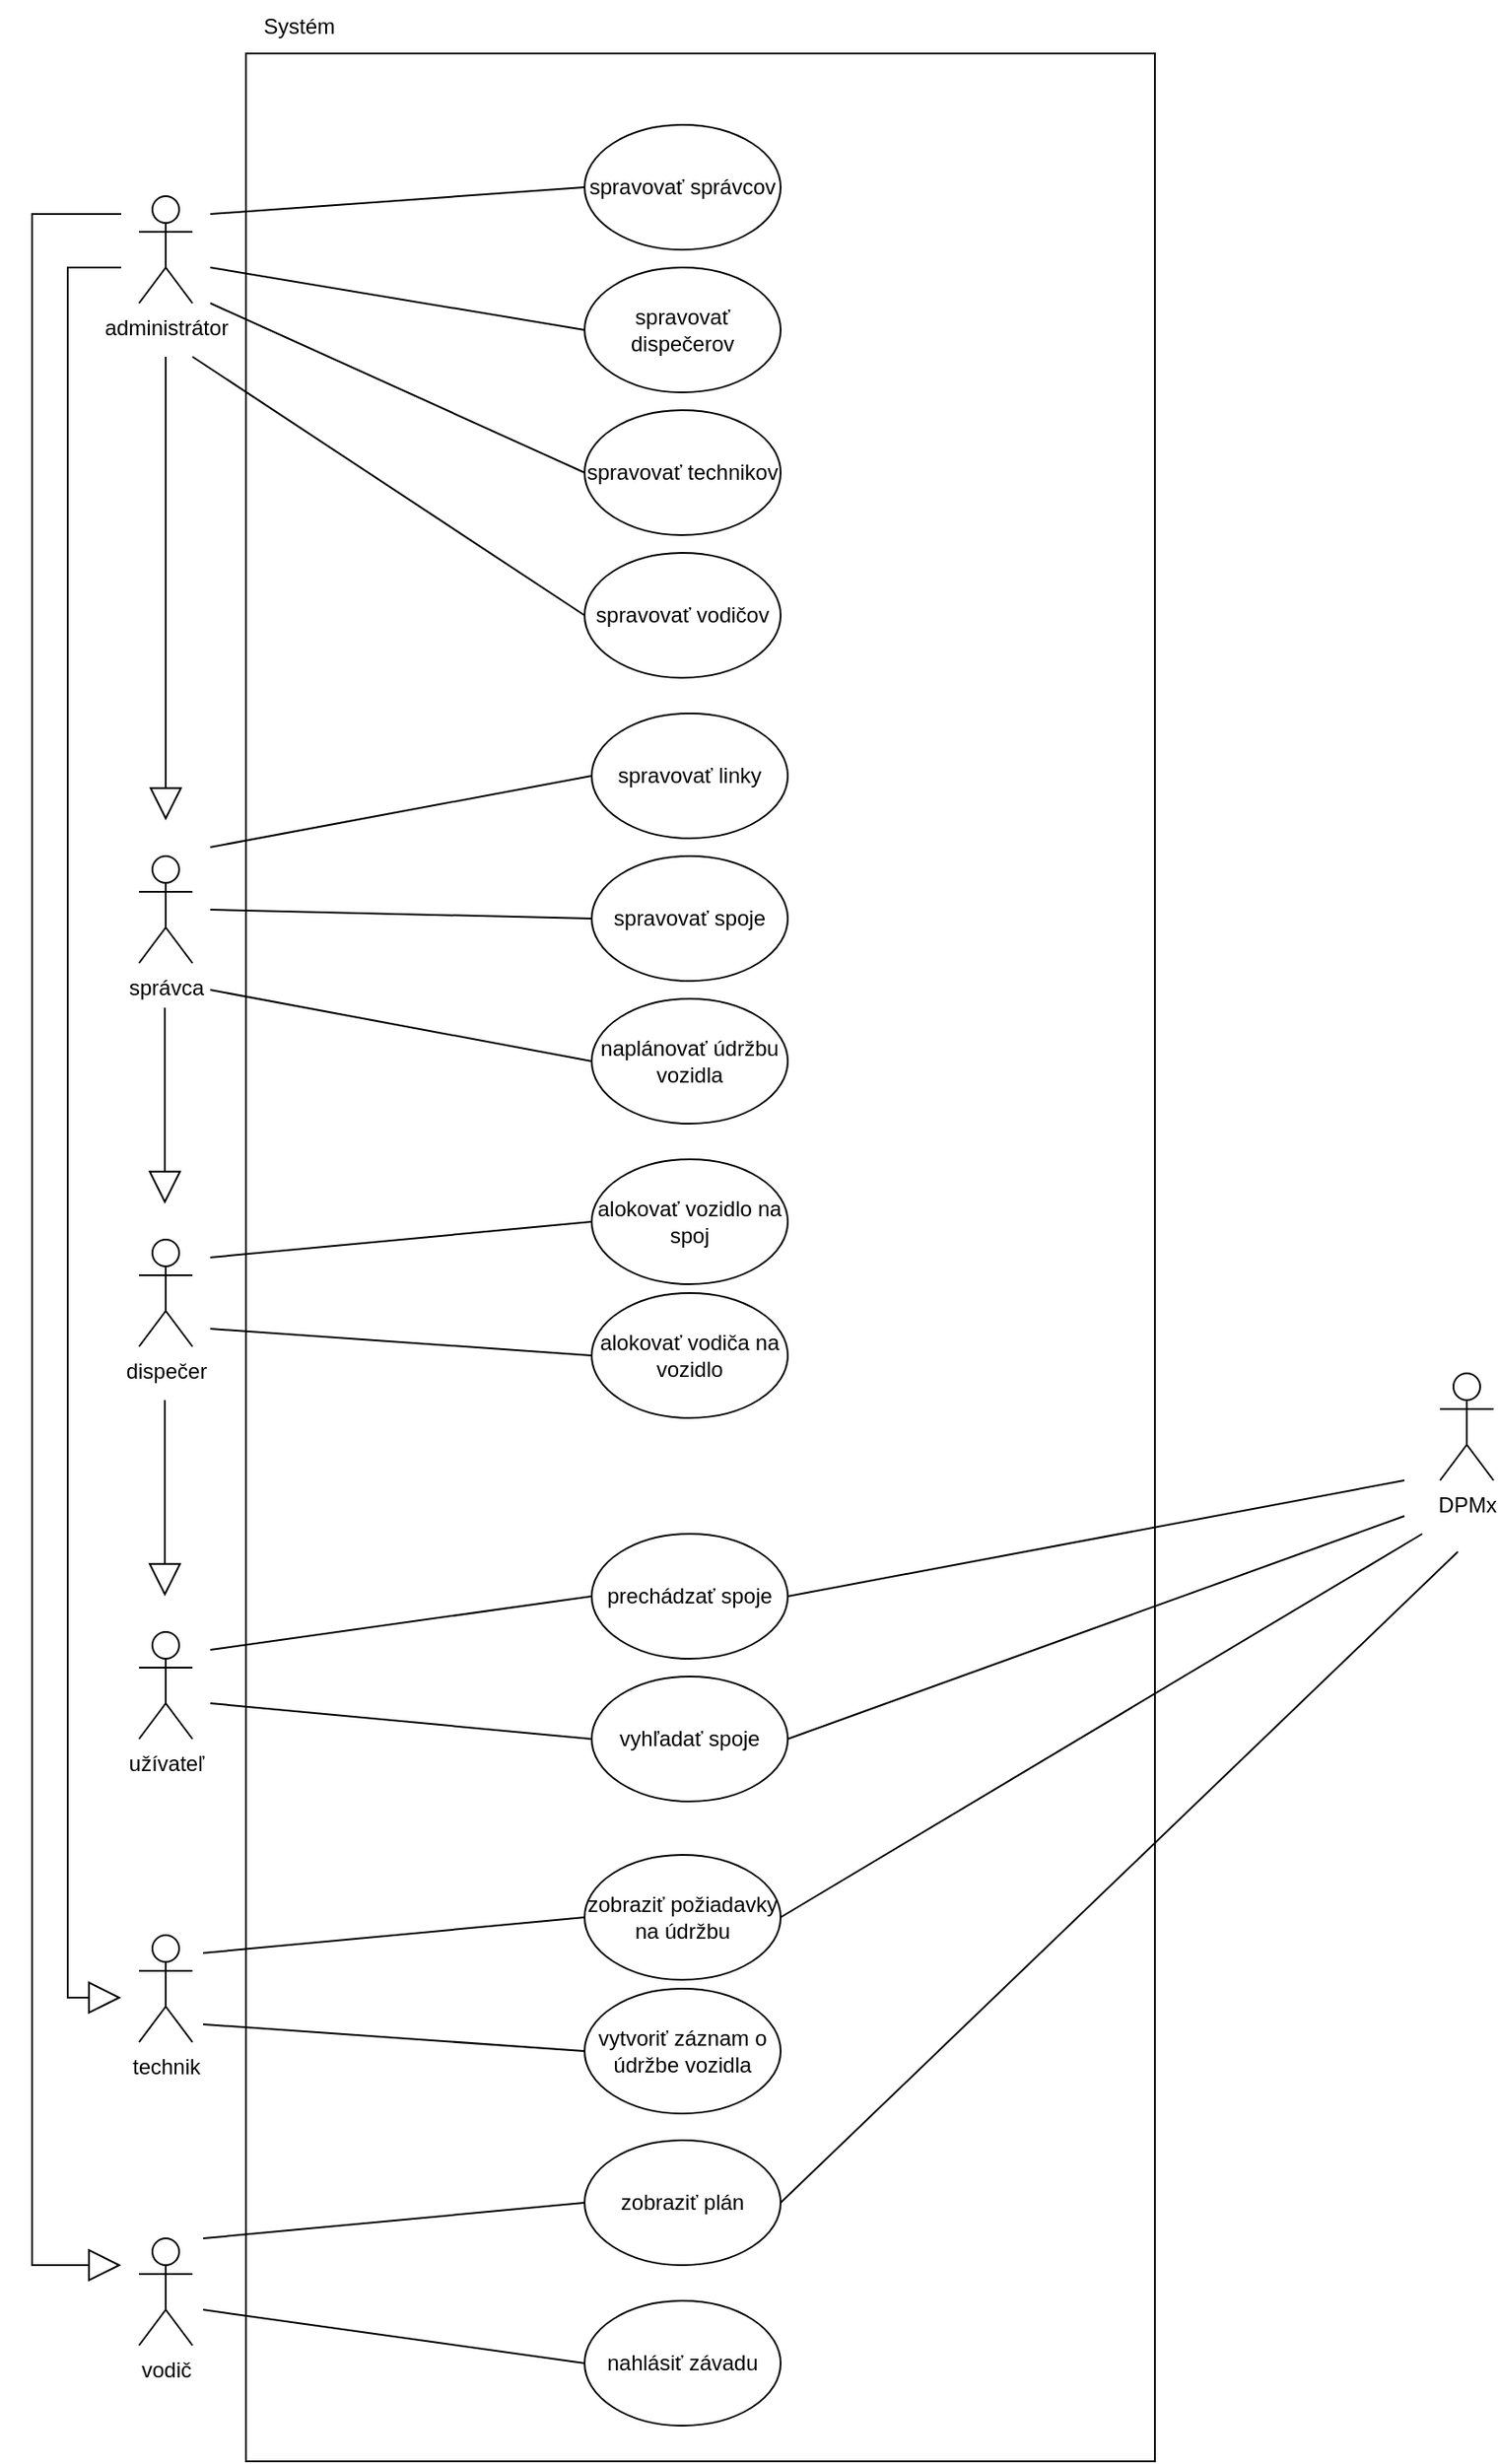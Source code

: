 <mxfile>
    <diagram name="Page-1" id="1_foZ0xkldyjTPUXXWE4">
        <mxGraphModel dx="1258" dy="761" grid="1" gridSize="10" guides="1" tooltips="1" connect="1" arrows="1" fold="1" page="1" pageScale="1" pageWidth="827" pageHeight="1169" math="0" shadow="0">
            <root>
                <mxCell id="0"/>
                <mxCell id="1" parent="0"/>
                <mxCell id="3" value="" style="rounded=0;whiteSpace=wrap;html=1;fillColor=none;" vertex="1" parent="1">
                    <mxGeometry x="180" y="40" width="510" height="1350" as="geometry"/>
                </mxCell>
                <mxCell id="3s8u-dizyzoYwLOCTqaG-1" value="užívateľ" style="shape=umlActor;verticalLabelPosition=bottom;verticalAlign=top;html=1;outlineConnect=0;" parent="1" vertex="1">
                    <mxGeometry x="120" y="925" width="30" height="60" as="geometry"/>
                </mxCell>
                <mxCell id="3s8u-dizyzoYwLOCTqaG-2" value="prechádzať spoje" style="ellipse;whiteSpace=wrap;html=1;" parent="1" vertex="1">
                    <mxGeometry x="374" y="870" width="110" height="70" as="geometry"/>
                </mxCell>
                <mxCell id="3s8u-dizyzoYwLOCTqaG-3" value="vyhľadať spoje" style="ellipse;whiteSpace=wrap;html=1;" parent="1" vertex="1">
                    <mxGeometry x="374" y="950" width="110" height="70" as="geometry"/>
                </mxCell>
                <mxCell id="3s8u-dizyzoYwLOCTqaG-4" value="" style="endArrow=none;html=1;rounded=0;entryX=0;entryY=0.5;entryDx=0;entryDy=0;" parent="1" target="3s8u-dizyzoYwLOCTqaG-2" edge="1">
                    <mxGeometry width="50" height="50" relative="1" as="geometry">
                        <mxPoint x="160" y="935" as="sourcePoint"/>
                        <mxPoint x="190" y="895" as="targetPoint"/>
                    </mxGeometry>
                </mxCell>
                <mxCell id="3s8u-dizyzoYwLOCTqaG-5" value="" style="endArrow=none;html=1;rounded=0;entryX=0;entryY=0.5;entryDx=0;entryDy=0;" parent="1" target="3s8u-dizyzoYwLOCTqaG-3" edge="1">
                    <mxGeometry width="50" height="50" relative="1" as="geometry">
                        <mxPoint x="160" y="965" as="sourcePoint"/>
                        <mxPoint x="200" y="1025" as="targetPoint"/>
                    </mxGeometry>
                </mxCell>
                <mxCell id="3s8u-dizyzoYwLOCTqaG-6" value="vodič" style="shape=umlActor;verticalLabelPosition=bottom;verticalAlign=top;html=1;outlineConnect=0;" parent="1" vertex="1">
                    <mxGeometry x="120" y="1265" width="30" height="60" as="geometry"/>
                </mxCell>
                <mxCell id="3s8u-dizyzoYwLOCTqaG-7" value="zobraziť plán" style="ellipse;whiteSpace=wrap;html=1;" parent="1" vertex="1">
                    <mxGeometry x="370" y="1210" width="110" height="70" as="geometry"/>
                </mxCell>
                <mxCell id="3s8u-dizyzoYwLOCTqaG-8" value="nahlásiť závadu" style="ellipse;whiteSpace=wrap;html=1;" parent="1" vertex="1">
                    <mxGeometry x="370" y="1300" width="110" height="70" as="geometry"/>
                </mxCell>
                <mxCell id="3s8u-dizyzoYwLOCTqaG-9" value="" style="endArrow=none;html=1;rounded=0;entryX=0;entryY=0.5;entryDx=0;entryDy=0;" parent="1" target="3s8u-dizyzoYwLOCTqaG-7" edge="1">
                    <mxGeometry width="50" height="50" relative="1" as="geometry">
                        <mxPoint x="156" y="1265" as="sourcePoint"/>
                        <mxPoint x="166" y="1205" as="targetPoint"/>
                    </mxGeometry>
                </mxCell>
                <mxCell id="3s8u-dizyzoYwLOCTqaG-10" value="" style="endArrow=none;html=1;rounded=0;entryX=0;entryY=0.5;entryDx=0;entryDy=0;" parent="1" target="3s8u-dizyzoYwLOCTqaG-8" edge="1">
                    <mxGeometry width="50" height="50" relative="1" as="geometry">
                        <mxPoint x="156" y="1305" as="sourcePoint"/>
                        <mxPoint x="196" y="1345" as="targetPoint"/>
                    </mxGeometry>
                </mxCell>
                <mxCell id="3s8u-dizyzoYwLOCTqaG-11" value="dispečer" style="shape=umlActor;verticalLabelPosition=bottom;verticalAlign=top;html=1;outlineConnect=0;" parent="1" vertex="1">
                    <mxGeometry x="120" y="705" width="30" height="60" as="geometry"/>
                </mxCell>
                <mxCell id="3s8u-dizyzoYwLOCTqaG-12" value="alokovať vozidlo na spoj" style="ellipse;whiteSpace=wrap;html=1;" parent="1" vertex="1">
                    <mxGeometry x="374" y="660" width="110" height="70" as="geometry"/>
                </mxCell>
                <mxCell id="3s8u-dizyzoYwLOCTqaG-13" value="alokovať vodiča na vozidlo" style="ellipse;whiteSpace=wrap;html=1;" parent="1" vertex="1">
                    <mxGeometry x="374" y="735" width="110" height="70" as="geometry"/>
                </mxCell>
                <mxCell id="3s8u-dizyzoYwLOCTqaG-16" value="" style="endArrow=block;endSize=16;endFill=0;html=1;rounded=0;" parent="1" edge="1">
                    <mxGeometry width="160" relative="1" as="geometry">
                        <mxPoint x="134.5" y="795" as="sourcePoint"/>
                        <mxPoint x="134.5" y="905" as="targetPoint"/>
                    </mxGeometry>
                </mxCell>
                <mxCell id="3s8u-dizyzoYwLOCTqaG-17" value="" style="endArrow=none;html=1;rounded=0;entryX=0;entryY=0.5;entryDx=0;entryDy=0;" parent="1" target="3s8u-dizyzoYwLOCTqaG-12" edge="1">
                    <mxGeometry width="50" height="50" relative="1" as="geometry">
                        <mxPoint x="160" y="715" as="sourcePoint"/>
                        <mxPoint x="190" y="685" as="targetPoint"/>
                    </mxGeometry>
                </mxCell>
                <mxCell id="3s8u-dizyzoYwLOCTqaG-18" value="" style="endArrow=none;html=1;rounded=0;entryX=0;entryY=0.5;entryDx=0;entryDy=0;" parent="1" target="3s8u-dizyzoYwLOCTqaG-13" edge="1">
                    <mxGeometry width="50" height="50" relative="1" as="geometry">
                        <mxPoint x="160" y="755" as="sourcePoint"/>
                        <mxPoint x="210" y="765" as="targetPoint"/>
                    </mxGeometry>
                </mxCell>
                <mxCell id="3s8u-dizyzoYwLOCTqaG-19" value="technik" style="shape=umlActor;verticalLabelPosition=bottom;verticalAlign=top;html=1;outlineConnect=0;" parent="1" vertex="1">
                    <mxGeometry x="120" y="1095" width="30" height="60" as="geometry"/>
                </mxCell>
                <mxCell id="3s8u-dizyzoYwLOCTqaG-20" value="vytvoriť záznam o údržbe vozidla" style="ellipse;whiteSpace=wrap;html=1;" parent="1" vertex="1">
                    <mxGeometry x="370" y="1125" width="110" height="70" as="geometry"/>
                </mxCell>
                <mxCell id="3s8u-dizyzoYwLOCTqaG-21" value="zobraziť požiadavky na údržbu" style="ellipse;whiteSpace=wrap;html=1;" parent="1" vertex="1">
                    <mxGeometry x="370" y="1050" width="110" height="70" as="geometry"/>
                </mxCell>
                <mxCell id="3s8u-dizyzoYwLOCTqaG-22" value="" style="endArrow=none;html=1;rounded=0;entryX=0;entryY=0.5;entryDx=0;entryDy=0;" parent="1" target="3s8u-dizyzoYwLOCTqaG-21" edge="1">
                    <mxGeometry width="50" height="50" relative="1" as="geometry">
                        <mxPoint x="156" y="1105" as="sourcePoint"/>
                        <mxPoint x="206" y="1015" as="targetPoint"/>
                    </mxGeometry>
                </mxCell>
                <mxCell id="3s8u-dizyzoYwLOCTqaG-23" value="" style="endArrow=none;html=1;rounded=0;entryX=0;entryY=0.5;entryDx=0;entryDy=0;" parent="1" target="3s8u-dizyzoYwLOCTqaG-20" edge="1">
                    <mxGeometry width="50" height="50" relative="1" as="geometry">
                        <mxPoint x="156" y="1145" as="sourcePoint"/>
                        <mxPoint x="206" y="1155" as="targetPoint"/>
                    </mxGeometry>
                </mxCell>
                <mxCell id="3s8u-dizyzoYwLOCTqaG-24" value="správca" style="shape=umlActor;verticalLabelPosition=bottom;verticalAlign=top;html=1;outlineConnect=0;" parent="1" vertex="1">
                    <mxGeometry x="120" y="490" width="30" height="60" as="geometry"/>
                </mxCell>
                <mxCell id="3s8u-dizyzoYwLOCTqaG-25" value="spravovať linky" style="ellipse;whiteSpace=wrap;html=1;" parent="1" vertex="1">
                    <mxGeometry x="374" y="410" width="110" height="70" as="geometry"/>
                </mxCell>
                <mxCell id="3s8u-dizyzoYwLOCTqaG-26" value="spravovať spoje" style="ellipse;whiteSpace=wrap;html=1;" parent="1" vertex="1">
                    <mxGeometry x="374" y="490" width="110" height="70" as="geometry"/>
                </mxCell>
                <mxCell id="3s8u-dizyzoYwLOCTqaG-27" value="naplánovať údržbu vozidla" style="ellipse;whiteSpace=wrap;html=1;" parent="1" vertex="1">
                    <mxGeometry x="374" y="570" width="110" height="70" as="geometry"/>
                </mxCell>
                <mxCell id="3s8u-dizyzoYwLOCTqaG-28" value="" style="endArrow=none;html=1;rounded=0;entryX=0;entryY=0.5;entryDx=0;entryDy=0;" parent="1" target="3s8u-dizyzoYwLOCTqaG-25" edge="1">
                    <mxGeometry width="50" height="50" relative="1" as="geometry">
                        <mxPoint x="160" y="485" as="sourcePoint"/>
                        <mxPoint x="200" y="435" as="targetPoint"/>
                    </mxGeometry>
                </mxCell>
                <mxCell id="3s8u-dizyzoYwLOCTqaG-29" value="" style="endArrow=none;html=1;rounded=0;entryX=0;entryY=0.5;entryDx=0;entryDy=0;" parent="1" target="3s8u-dizyzoYwLOCTqaG-26" edge="1">
                    <mxGeometry width="50" height="50" relative="1" as="geometry">
                        <mxPoint x="160" y="520" as="sourcePoint"/>
                        <mxPoint x="210" y="515" as="targetPoint"/>
                    </mxGeometry>
                </mxCell>
                <mxCell id="3s8u-dizyzoYwLOCTqaG-30" value="" style="endArrow=none;html=1;rounded=0;entryX=0;entryY=0.5;entryDx=0;entryDy=0;" parent="1" target="3s8u-dizyzoYwLOCTqaG-27" edge="1">
                    <mxGeometry width="50" height="50" relative="1" as="geometry">
                        <mxPoint x="160" y="565" as="sourcePoint"/>
                        <mxPoint x="150" y="615" as="targetPoint"/>
                    </mxGeometry>
                </mxCell>
                <mxCell id="3s8u-dizyzoYwLOCTqaG-31" value="" style="endArrow=block;endSize=16;endFill=0;html=1;rounded=0;" parent="1" edge="1">
                    <mxGeometry width="160" relative="1" as="geometry">
                        <mxPoint x="134.5" y="575" as="sourcePoint"/>
                        <mxPoint x="134.5" y="685" as="targetPoint"/>
                    </mxGeometry>
                </mxCell>
                <mxCell id="3s8u-dizyzoYwLOCTqaG-32" value="administrátor" style="shape=umlActor;verticalLabelPosition=bottom;verticalAlign=top;html=1;outlineConnect=0;" parent="1" vertex="1">
                    <mxGeometry x="120" y="120" width="30" height="60" as="geometry"/>
                </mxCell>
                <mxCell id="3s8u-dizyzoYwLOCTqaG-34" value="spravovať správcov" style="ellipse;whiteSpace=wrap;html=1;" parent="1" vertex="1">
                    <mxGeometry x="370" y="80" width="110" height="70" as="geometry"/>
                </mxCell>
                <mxCell id="3s8u-dizyzoYwLOCTqaG-35" value="spravovať dispečerov" style="ellipse;whiteSpace=wrap;html=1;" parent="1" vertex="1">
                    <mxGeometry x="370" y="160" width="110" height="70" as="geometry"/>
                </mxCell>
                <mxCell id="3s8u-dizyzoYwLOCTqaG-36" value="spravovať technikov" style="ellipse;whiteSpace=wrap;html=1;" parent="1" vertex="1">
                    <mxGeometry x="370" y="240" width="110" height="70" as="geometry"/>
                </mxCell>
                <mxCell id="3s8u-dizyzoYwLOCTqaG-37" value="spravovať vodičov" style="ellipse;whiteSpace=wrap;html=1;" parent="1" vertex="1">
                    <mxGeometry x="370" y="320" width="110" height="70" as="geometry"/>
                </mxCell>
                <mxCell id="2" value="" style="endArrow=block;endSize=16;endFill=0;html=1;rounded=0;" edge="1" parent="1">
                    <mxGeometry width="160" relative="1" as="geometry">
                        <mxPoint x="135" y="210" as="sourcePoint"/>
                        <mxPoint x="135" y="470" as="targetPoint"/>
                        <Array as="points"/>
                    </mxGeometry>
                </mxCell>
                <mxCell id="5" value="" style="endArrow=none;html=1;entryX=0;entryY=0.5;entryDx=0;entryDy=0;" edge="1" parent="1" target="3s8u-dizyzoYwLOCTqaG-34">
                    <mxGeometry width="50" height="50" relative="1" as="geometry">
                        <mxPoint x="160" y="130" as="sourcePoint"/>
                        <mxPoint x="340" y="110" as="targetPoint"/>
                    </mxGeometry>
                </mxCell>
                <mxCell id="6" value="" style="endArrow=none;html=1;entryX=0;entryY=0.5;entryDx=0;entryDy=0;" edge="1" parent="1" target="3s8u-dizyzoYwLOCTqaG-35">
                    <mxGeometry width="50" height="50" relative="1" as="geometry">
                        <mxPoint x="160" y="160" as="sourcePoint"/>
                        <mxPoint x="330" y="180" as="targetPoint"/>
                    </mxGeometry>
                </mxCell>
                <mxCell id="7" value="" style="endArrow=none;html=1;entryX=0;entryY=0.5;entryDx=0;entryDy=0;" edge="1" parent="1" target="3s8u-dizyzoYwLOCTqaG-36">
                    <mxGeometry width="50" height="50" relative="1" as="geometry">
                        <mxPoint x="160" y="180" as="sourcePoint"/>
                        <mxPoint x="310" y="270" as="targetPoint"/>
                    </mxGeometry>
                </mxCell>
                <mxCell id="8" value="" style="endArrow=none;html=1;entryX=0;entryY=0.5;entryDx=0;entryDy=0;" edge="1" parent="1" target="3s8u-dizyzoYwLOCTqaG-37">
                    <mxGeometry width="50" height="50" relative="1" as="geometry">
                        <mxPoint x="150" y="210" as="sourcePoint"/>
                        <mxPoint x="350" y="360" as="targetPoint"/>
                    </mxGeometry>
                </mxCell>
                <mxCell id="9" value="Systém" style="text;html=1;strokeColor=none;fillColor=none;align=center;verticalAlign=middle;whiteSpace=wrap;rounded=0;" vertex="1" parent="1">
                    <mxGeometry x="180" y="10" width="60" height="30" as="geometry"/>
                </mxCell>
                <mxCell id="10" value="DPMx" style="shape=umlActor;verticalLabelPosition=bottom;verticalAlign=top;html=1;outlineConnect=0;" vertex="1" parent="1">
                    <mxGeometry x="850" y="780" width="30" height="60" as="geometry"/>
                </mxCell>
                <mxCell id="11" value="" style="endArrow=none;html=1;exitX=1;exitY=0.5;exitDx=0;exitDy=0;" edge="1" parent="1" source="3s8u-dizyzoYwLOCTqaG-2">
                    <mxGeometry width="50" height="50" relative="1" as="geometry">
                        <mxPoint x="540" y="900" as="sourcePoint"/>
                        <mxPoint x="830" y="840" as="targetPoint"/>
                    </mxGeometry>
                </mxCell>
                <mxCell id="12" value="" style="endArrow=none;html=1;exitX=1;exitY=0.5;exitDx=0;exitDy=0;" edge="1" parent="1" source="3s8u-dizyzoYwLOCTqaG-3">
                    <mxGeometry width="50" height="50" relative="1" as="geometry">
                        <mxPoint x="520" y="990" as="sourcePoint"/>
                        <mxPoint x="830" y="860" as="targetPoint"/>
                    </mxGeometry>
                </mxCell>
                <mxCell id="13" value="" style="endArrow=none;html=1;exitX=1;exitY=0.5;exitDx=0;exitDy=0;" edge="1" parent="1" source="3s8u-dizyzoYwLOCTqaG-21">
                    <mxGeometry width="50" height="50" relative="1" as="geometry">
                        <mxPoint x="510" y="1110" as="sourcePoint"/>
                        <mxPoint x="840" y="870" as="targetPoint"/>
                    </mxGeometry>
                </mxCell>
                <mxCell id="14" value="" style="endArrow=none;html=1;exitX=1;exitY=0.5;exitDx=0;exitDy=0;" edge="1" parent="1" source="3s8u-dizyzoYwLOCTqaG-7">
                    <mxGeometry width="50" height="50" relative="1" as="geometry">
                        <mxPoint x="520" y="1240" as="sourcePoint"/>
                        <mxPoint x="860" y="880" as="targetPoint"/>
                    </mxGeometry>
                </mxCell>
                <mxCell id="15" value="" style="endArrow=block;endSize=16;endFill=0;html=1;rounded=0;" edge="1" parent="1">
                    <mxGeometry width="160" relative="1" as="geometry">
                        <mxPoint x="110" y="160" as="sourcePoint"/>
                        <mxPoint x="110" y="1130" as="targetPoint"/>
                        <Array as="points">
                            <mxPoint x="80" y="160"/>
                            <mxPoint x="80" y="1130"/>
                        </Array>
                    </mxGeometry>
                </mxCell>
                <mxCell id="17" value="" style="endArrow=block;endSize=16;endFill=0;html=1;rounded=0;" edge="1" parent="1">
                    <mxGeometry width="160" relative="1" as="geometry">
                        <mxPoint x="110" y="130" as="sourcePoint"/>
                        <mxPoint x="110" y="1280" as="targetPoint"/>
                        <Array as="points">
                            <mxPoint x="60" y="130"/>
                            <mxPoint x="60" y="1280"/>
                        </Array>
                    </mxGeometry>
                </mxCell>
            </root>
        </mxGraphModel>
    </diagram>
</mxfile>